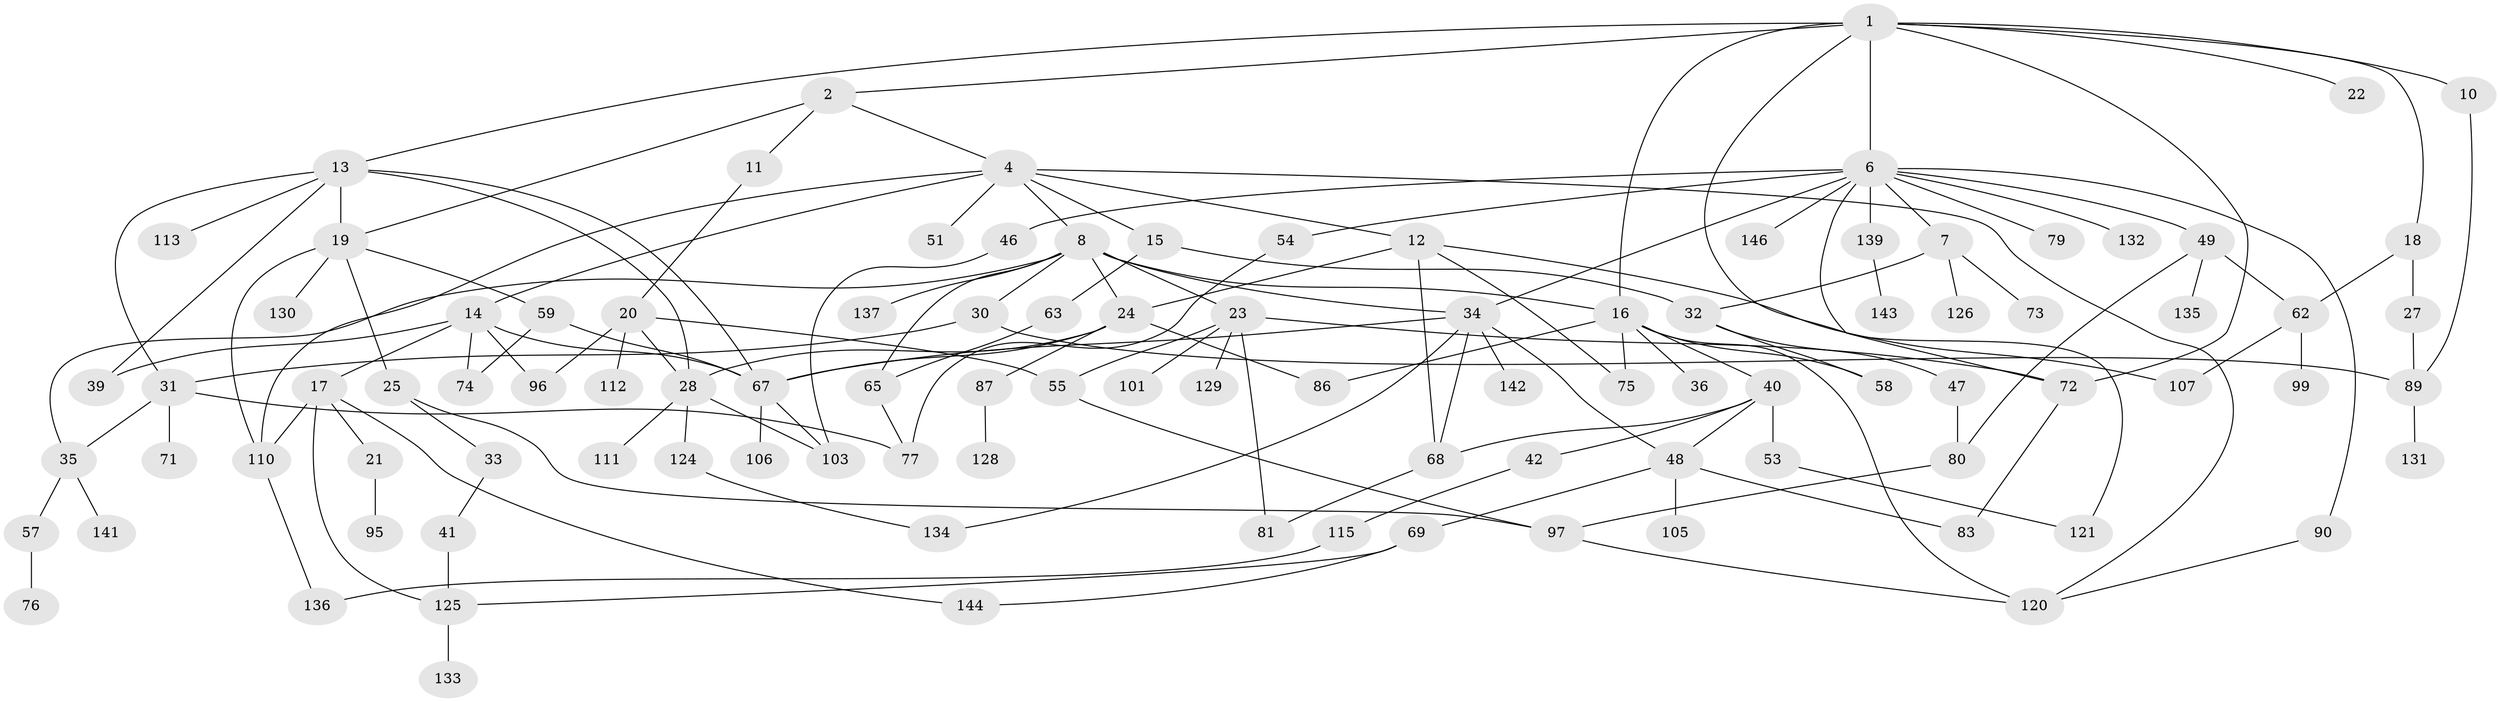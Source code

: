 // original degree distribution, {4: 0.16326530612244897, 7: 0.034013605442176874, 6: 0.02040816326530612, 8: 0.006802721088435374, 5: 0.047619047619047616, 2: 0.3197278911564626, 3: 0.17006802721088435, 1: 0.23809523809523808}
// Generated by graph-tools (version 1.1) at 2025/10/02/27/25 16:10:55]
// undirected, 102 vertices, 151 edges
graph export_dot {
graph [start="1"]
  node [color=gray90,style=filled];
  1 [super="+3"];
  2;
  4 [super="+5"];
  6 [super="+38"];
  7 [super="+37"];
  8 [super="+9"];
  10 [super="+70"];
  11;
  12 [super="+64"];
  13 [super="+60"];
  14 [super="+44"];
  15;
  16 [super="+29"];
  17 [super="+85"];
  18 [super="+92"];
  19 [super="+93"];
  20 [super="+26"];
  21;
  22;
  23 [super="+108"];
  24 [super="+45"];
  25;
  27;
  28 [super="+50"];
  30 [super="+82"];
  31 [super="+66"];
  32 [super="+145"];
  33 [super="+122"];
  34 [super="+88"];
  35 [super="+78"];
  36;
  39;
  40 [super="+43"];
  41;
  42;
  46 [super="+127"];
  47;
  48 [super="+61"];
  49;
  51 [super="+52"];
  53 [super="+102"];
  54;
  55 [super="+56"];
  57;
  58 [super="+123"];
  59 [super="+94"];
  62 [super="+117"];
  63 [super="+114"];
  65;
  67 [super="+109"];
  68;
  69;
  71;
  72;
  73;
  74 [super="+104"];
  75;
  76;
  77;
  79 [super="+116"];
  80 [super="+84"];
  81;
  83 [super="+118"];
  86;
  87 [super="+98"];
  89 [super="+91"];
  90;
  95;
  96;
  97 [super="+100"];
  99 [super="+119"];
  101;
  103;
  105;
  106;
  107;
  110;
  111;
  112;
  113;
  115;
  120 [super="+138"];
  121;
  124;
  125;
  126;
  128;
  129;
  130;
  131;
  132;
  133;
  134;
  135;
  136 [super="+140"];
  137;
  139;
  141 [super="+147"];
  142;
  143;
  144;
  146;
  1 -- 2;
  1 -- 6;
  1 -- 18;
  1 -- 16;
  1 -- 22;
  1 -- 72;
  1 -- 121;
  1 -- 10;
  1 -- 13;
  2 -- 4;
  2 -- 11;
  2 -- 19;
  4 -- 8;
  4 -- 12;
  4 -- 15;
  4 -- 120;
  4 -- 51;
  4 -- 110;
  4 -- 14;
  6 -- 7;
  6 -- 46;
  6 -- 72;
  6 -- 79;
  6 -- 139;
  6 -- 146;
  6 -- 49;
  6 -- 34;
  6 -- 132;
  6 -- 54;
  6 -- 90;
  7 -- 73;
  7 -- 32;
  7 -- 126;
  8 -- 16;
  8 -- 24;
  8 -- 65;
  8 -- 34 [weight=2];
  8 -- 23;
  8 -- 137;
  8 -- 30;
  8 -- 35;
  10 -- 89;
  11 -- 20;
  12 -- 68;
  12 -- 24;
  12 -- 107;
  12 -- 75;
  13 -- 28;
  13 -- 31;
  13 -- 39;
  13 -- 67;
  13 -- 113;
  13 -- 19;
  14 -- 17;
  14 -- 74;
  14 -- 39;
  14 -- 67;
  14 -- 96;
  15 -- 32;
  15 -- 63;
  16 -- 36 [weight=2];
  16 -- 40;
  16 -- 86;
  16 -- 120;
  16 -- 58;
  16 -- 75;
  17 -- 21;
  17 -- 110;
  17 -- 144;
  17 -- 125;
  18 -- 27;
  18 -- 62;
  19 -- 25;
  19 -- 59;
  19 -- 130;
  19 -- 110;
  20 -- 55;
  20 -- 96;
  20 -- 112;
  20 -- 28;
  21 -- 95;
  23 -- 101;
  23 -- 129;
  23 -- 81;
  23 -- 72;
  23 -- 55;
  24 -- 86;
  24 -- 67;
  24 -- 28;
  24 -- 87;
  25 -- 33;
  25 -- 97;
  27 -- 89;
  28 -- 103;
  28 -- 124;
  28 -- 111;
  30 -- 89;
  30 -- 31;
  31 -- 35;
  31 -- 77;
  31 -- 71;
  32 -- 47;
  32 -- 58;
  33 -- 41;
  34 -- 48;
  34 -- 67;
  34 -- 68;
  34 -- 134;
  34 -- 142;
  35 -- 57;
  35 -- 141;
  40 -- 42;
  40 -- 53;
  40 -- 68;
  40 -- 48;
  41 -- 125;
  42 -- 115;
  46 -- 103;
  47 -- 80;
  48 -- 83;
  48 -- 105;
  48 -- 69;
  49 -- 135;
  49 -- 62;
  49 -- 80;
  53 -- 121;
  54 -- 77;
  55 -- 97;
  57 -- 76;
  59 -- 74;
  59 -- 67;
  62 -- 99;
  62 -- 107;
  63 -- 65;
  65 -- 77;
  67 -- 106;
  67 -- 103;
  68 -- 81;
  69 -- 144;
  69 -- 125;
  72 -- 83;
  80 -- 97;
  87 -- 128;
  89 -- 131;
  90 -- 120;
  97 -- 120;
  110 -- 136;
  115 -- 136;
  124 -- 134;
  125 -- 133;
  139 -- 143;
}
